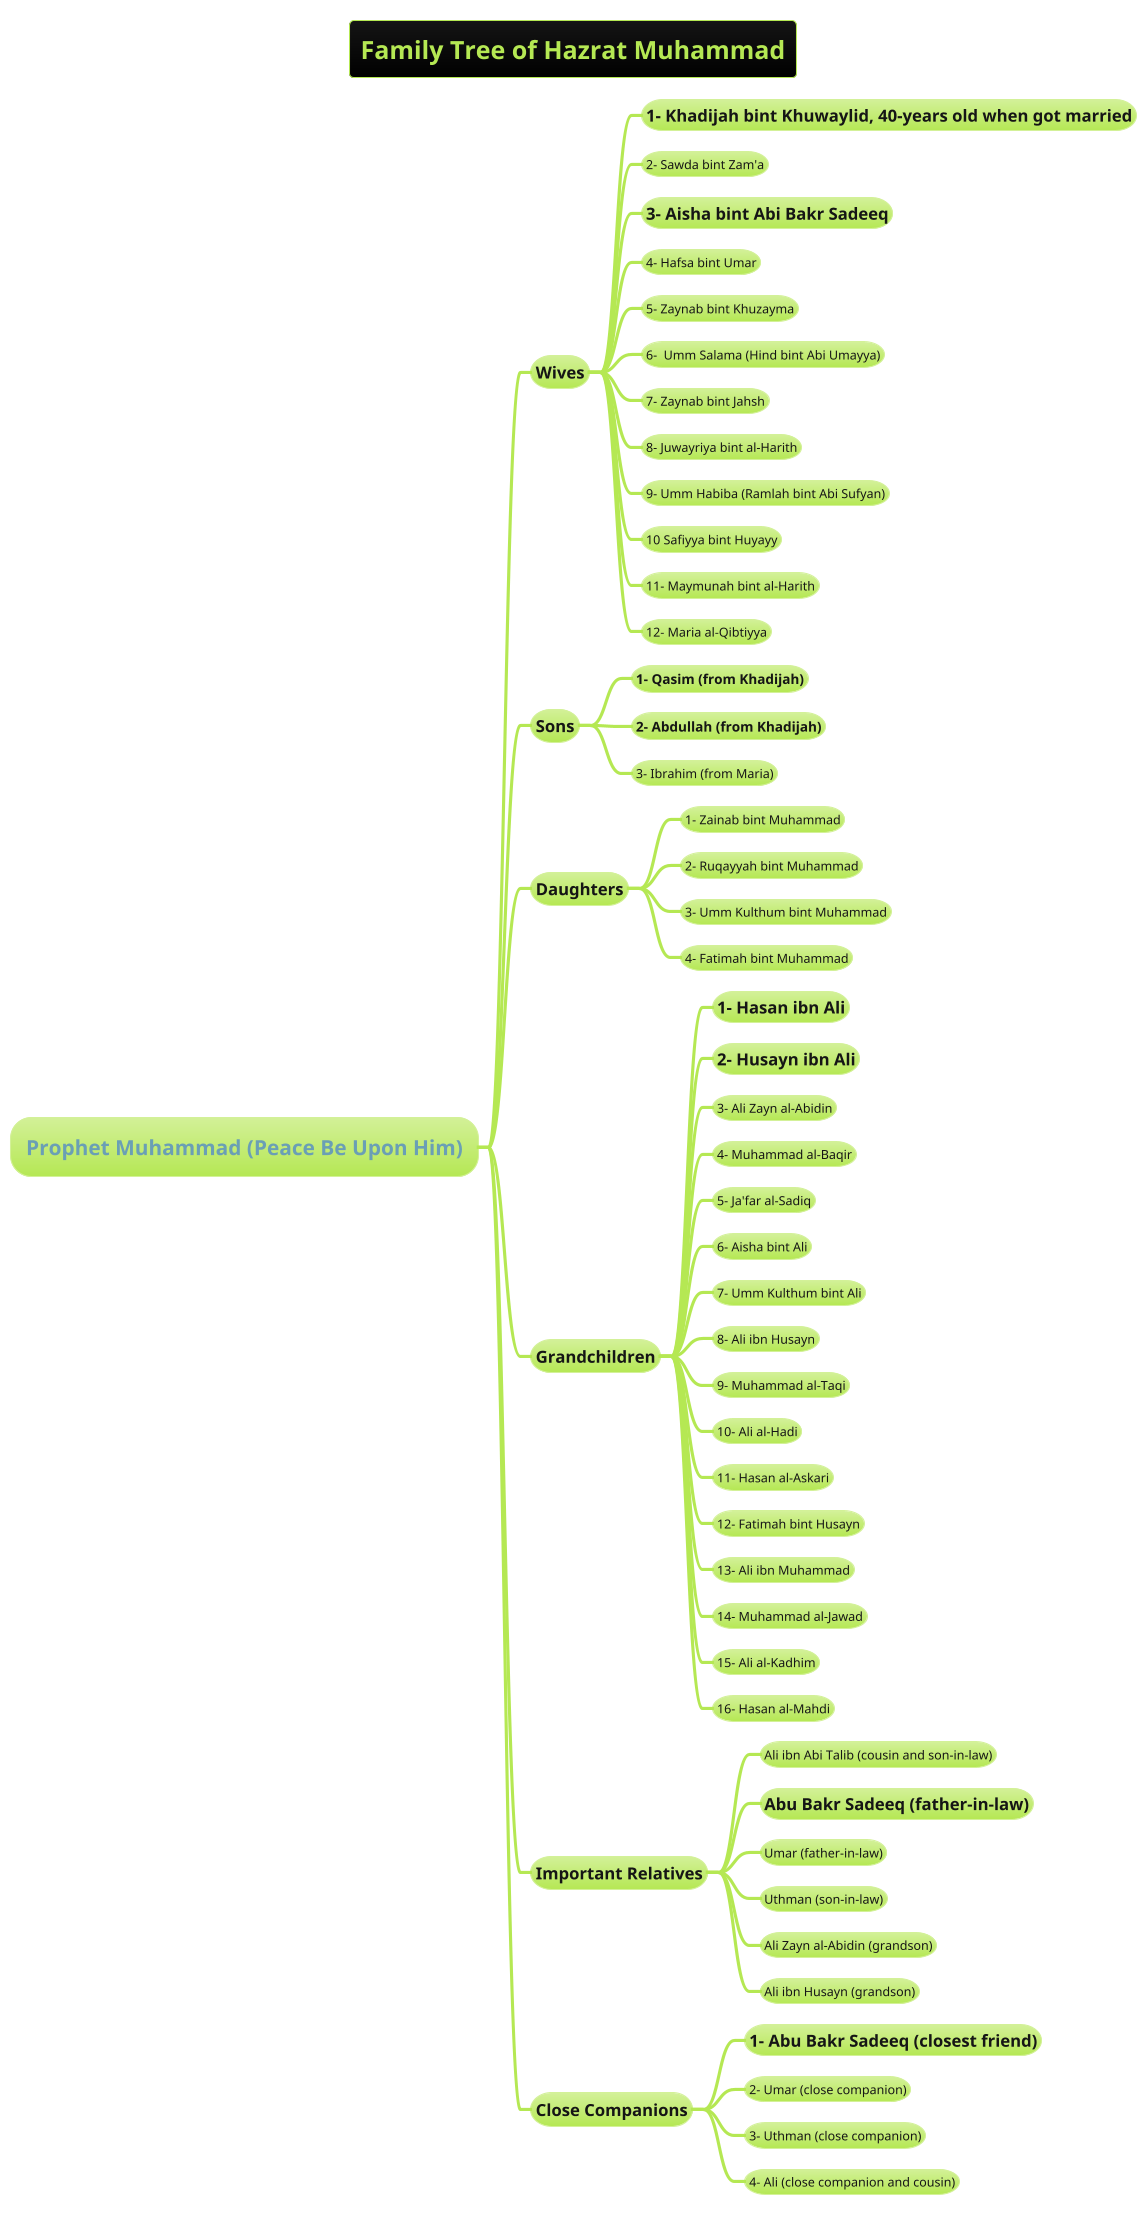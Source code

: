 @startmindmap

!theme hacker
title =Family Tree of Hazrat Muhammad


* =Prophet Muhammad (Peace Be Upon Him)
** ==Wives
*** = 1- Khadijah bint Khuwaylid, 40-years old when got married
*** 2- Sawda bint Zam'a
*** =3- Aisha bint Abi Bakr Sadeeq
*** 4- Hafsa bint Umar
*** 5- Zaynab bint Khuzayma
*** 6-  Umm Salama (Hind bint Abi Umayya)
*** 7- Zaynab bint Jahsh
*** 8- Juwayriya bint al-Harith
*** 9- Umm Habiba (Ramlah bint Abi Sufyan)
*** 10 Safiyya bint Huyayy
*** 11- Maymunah bint al-Harith
*** 12- Maria al-Qibtiyya

** ==Sons
*** ===1- Qasim (from Khadijah)
*** ===2- Abdullah (from Khadijah)
*** 3- Ibrahim (from Maria)

** ==Daughters
*** 1- Zainab bint Muhammad
*** 2- Ruqayyah bint Muhammad
*** 3- Umm Kulthum bint Muhammad
*** 4- Fatimah bint Muhammad

** ==Grandchildren
*** =1- Hasan ibn Ali
*** =2- Husayn ibn Ali
*** 3- Ali Zayn al-Abidin
*** 4- Muhammad al-Baqir
*** 5- Ja'far al-Sadiq
*** 6- Aisha bint Ali
*** 7- Umm Kulthum bint Ali
*** 8- Ali ibn Husayn
*** 9- Muhammad al-Taqi
*** 10- Ali al-Hadi
*** 11- Hasan al-Askari
*** 12- Fatimah bint Husayn
*** 13- Ali ibn Muhammad
*** 14- Muhammad al-Jawad
*** 15- Ali al-Kadhim
*** 16- Hasan al-Mahdi

** ==Important Relatives
*** Ali ibn Abi Talib (cousin and son-in-law)
*** =Abu Bakr Sadeeq (father-in-law)
*** Umar (father-in-law)
*** Uthman (son-in-law)
*** Ali Zayn al-Abidin (grandson)
*** Ali ibn Husayn (grandson)

** ==Close Companions
*** =1- Abu Bakr Sadeeq (closest friend)
*** 2- Umar (close companion)
*** 3- Uthman (close companion)
*** 4- Ali (close companion and cousin)


@endmindmap
